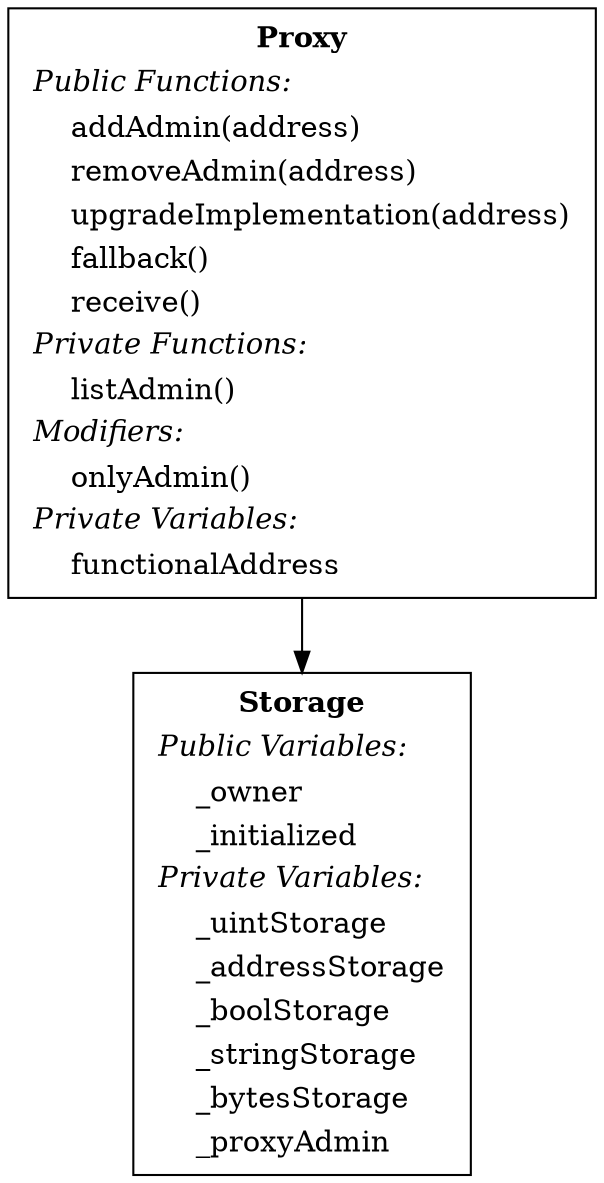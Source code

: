 digraph "" {
Proxy -> Storage;
Proxy[shape="box"label=< <TABLE border="0"><TR><TD align="center"><B>Proxy</B></TD></TR><TR><TD align="left"><I>Public Functions:</I></TD></TR><TR><TD align="left">    addAdmin(address)</TD></TR><TR><TD align="left">    removeAdmin(address)</TD></TR><TR><TD align="left">    upgradeImplementation(address)</TD></TR><TR><TD align="left">    fallback()</TD></TR><TR><TD align="left">    receive()</TD></TR><TR><TD align="left"><I>Private Functions:</I></TD></TR><TR><TD align="left">    listAdmin()</TD></TR><TR><TD align="left"><I>Modifiers:</I></TD></TR><TR><TD align="left">    onlyAdmin()</TD></TR><TR><TD align="left"><I>Private Variables:</I></TD></TR><TR><TD align="left">    functionalAddress</TD></TR></TABLE> >];

Storage[shape="box"label=< <TABLE border="0"><TR><TD align="center"><B>Storage</B></TD></TR><TR><TD align="left"><I>Public Variables:</I></TD></TR><TR><TD align="left">    _owner</TD></TR><TR><TD align="left">    _initialized</TD></TR><TR><TD align="left"><I>Private Variables:</I></TD></TR><TR><TD align="left">    _uintStorage</TD></TR><TR><TD align="left">    _addressStorage</TD></TR><TR><TD align="left">    _boolStorage</TD></TR><TR><TD align="left">    _stringStorage</TD></TR><TR><TD align="left">    _bytesStorage</TD></TR><TR><TD align="left">    _proxyAdmin</TD></TR></TABLE> >];

}